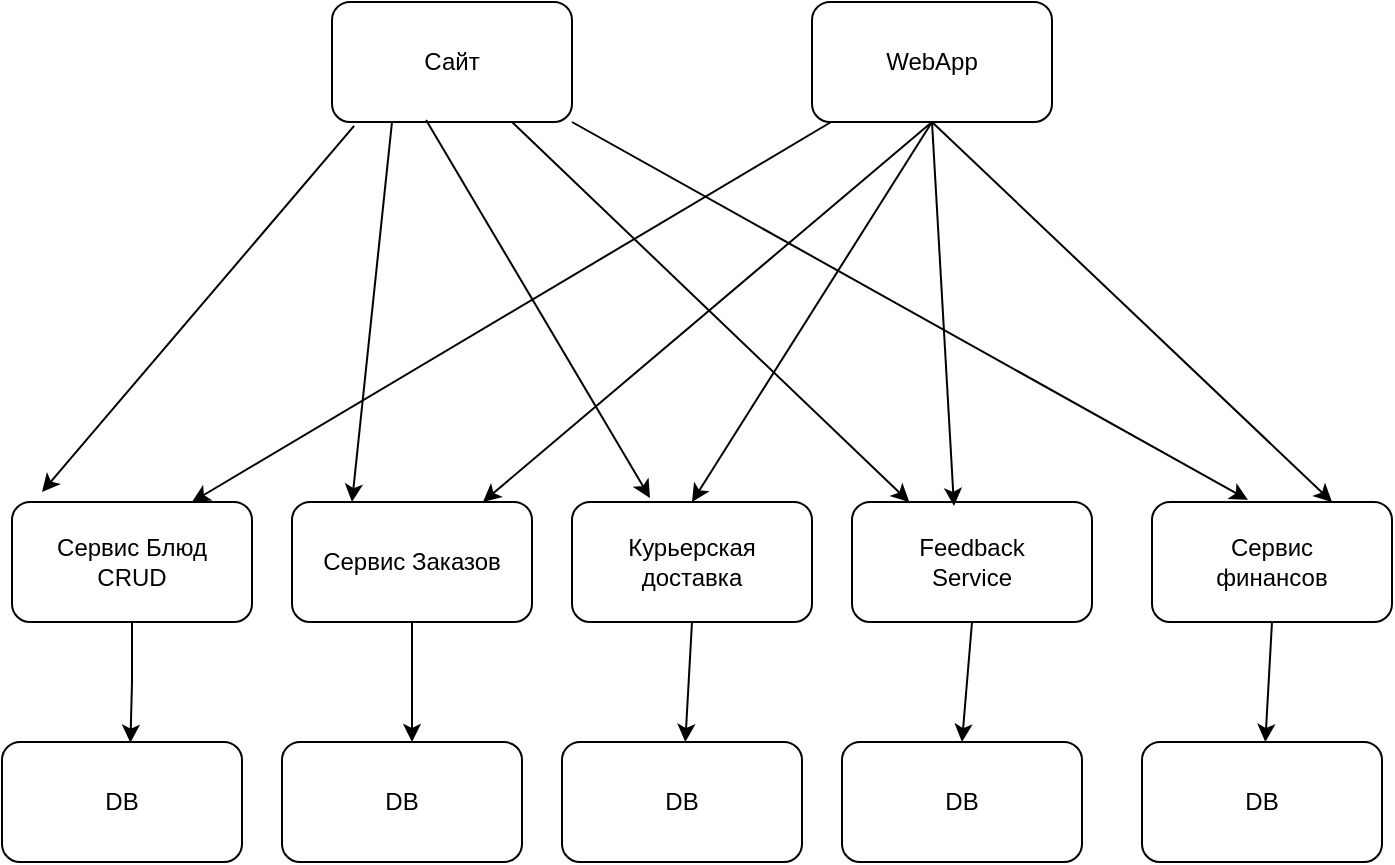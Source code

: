<mxfile version="20.2.7" type="github">
  <diagram id="C5RBs43oDa-KdzZeNtuy" name="Page-1">
    <mxGraphModel dx="1038" dy="632" grid="1" gridSize="10" guides="1" tooltips="1" connect="1" arrows="1" fold="1" page="1" pageScale="1" pageWidth="827" pageHeight="1169" math="0" shadow="0">
      <root>
        <mxCell id="WIyWlLk6GJQsqaUBKTNV-0" />
        <mxCell id="WIyWlLk6GJQsqaUBKTNV-1" parent="WIyWlLk6GJQsqaUBKTNV-0" />
        <mxCell id="zP8aXsK4JdXw15GKPd17-0" value="WebApp" style="rounded=1;whiteSpace=wrap;html=1;" vertex="1" parent="WIyWlLk6GJQsqaUBKTNV-1">
          <mxGeometry x="460" y="100" width="120" height="60" as="geometry" />
        </mxCell>
        <mxCell id="zP8aXsK4JdXw15GKPd17-1" value="Сайт" style="rounded=1;whiteSpace=wrap;html=1;" vertex="1" parent="WIyWlLk6GJQsqaUBKTNV-1">
          <mxGeometry x="220" y="100" width="120" height="60" as="geometry" />
        </mxCell>
        <mxCell id="zP8aXsK4JdXw15GKPd17-25" style="edgeStyle=orthogonalEdgeStyle;rounded=0;orthogonalLoop=1;jettySize=auto;html=1;entryX=0.535;entryY=0.006;entryDx=0;entryDy=0;entryPerimeter=0;" edge="1" parent="WIyWlLk6GJQsqaUBKTNV-1" source="zP8aXsK4JdXw15GKPd17-2" target="zP8aXsK4JdXw15GKPd17-20">
          <mxGeometry relative="1" as="geometry" />
        </mxCell>
        <mxCell id="zP8aXsK4JdXw15GKPd17-2" value="&lt;div&gt;Сервис Блюд &lt;br&gt;&lt;/div&gt;&lt;div&gt;CRUD&lt;br&gt; &lt;/div&gt;" style="rounded=1;whiteSpace=wrap;html=1;" vertex="1" parent="WIyWlLk6GJQsqaUBKTNV-1">
          <mxGeometry x="60" y="350" width="120" height="60" as="geometry" />
        </mxCell>
        <mxCell id="zP8aXsK4JdXw15GKPd17-3" value="Сервис Заказов" style="rounded=1;whiteSpace=wrap;html=1;" vertex="1" parent="WIyWlLk6GJQsqaUBKTNV-1">
          <mxGeometry x="200" y="350" width="120" height="60" as="geometry" />
        </mxCell>
        <mxCell id="zP8aXsK4JdXw15GKPd17-4" value="&lt;div&gt;Курьерская&lt;/div&gt;&lt;div&gt;доставка&lt;br&gt;&lt;/div&gt;" style="rounded=1;whiteSpace=wrap;html=1;" vertex="1" parent="WIyWlLk6GJQsqaUBKTNV-1">
          <mxGeometry x="340" y="350" width="120" height="60" as="geometry" />
        </mxCell>
        <mxCell id="zP8aXsK4JdXw15GKPd17-5" value="&lt;div&gt;Feedback&lt;/div&gt;&lt;div&gt;Service&lt;br&gt;&lt;/div&gt;" style="rounded=1;whiteSpace=wrap;html=1;" vertex="1" parent="WIyWlLk6GJQsqaUBKTNV-1">
          <mxGeometry x="480" y="350" width="120" height="60" as="geometry" />
        </mxCell>
        <mxCell id="zP8aXsK4JdXw15GKPd17-6" value="&lt;div&gt;Сервис&lt;/div&gt;&lt;div&gt;финансов&lt;br&gt;&lt;/div&gt;" style="rounded=1;whiteSpace=wrap;html=1;" vertex="1" parent="WIyWlLk6GJQsqaUBKTNV-1">
          <mxGeometry x="630" y="350" width="120" height="60" as="geometry" />
        </mxCell>
        <mxCell id="zP8aXsK4JdXw15GKPd17-10" value="" style="endArrow=classic;html=1;rounded=0;exitX=0.092;exitY=1.033;exitDx=0;exitDy=0;exitPerimeter=0;entryX=0.125;entryY=-0.083;entryDx=0;entryDy=0;entryPerimeter=0;" edge="1" parent="WIyWlLk6GJQsqaUBKTNV-1" source="zP8aXsK4JdXw15GKPd17-1" target="zP8aXsK4JdXw15GKPd17-2">
          <mxGeometry width="50" height="50" relative="1" as="geometry">
            <mxPoint x="360" y="320" as="sourcePoint" />
            <mxPoint x="410" y="270" as="targetPoint" />
          </mxGeometry>
        </mxCell>
        <mxCell id="zP8aXsK4JdXw15GKPd17-11" value="" style="endArrow=classic;html=1;rounded=0;entryX=0.75;entryY=0;entryDx=0;entryDy=0;" edge="1" parent="WIyWlLk6GJQsqaUBKTNV-1" source="zP8aXsK4JdXw15GKPd17-0" target="zP8aXsK4JdXw15GKPd17-2">
          <mxGeometry width="50" height="50" relative="1" as="geometry">
            <mxPoint x="360" y="320" as="sourcePoint" />
            <mxPoint x="410" y="270" as="targetPoint" />
          </mxGeometry>
        </mxCell>
        <mxCell id="zP8aXsK4JdXw15GKPd17-12" value="" style="endArrow=classic;html=1;rounded=0;entryX=0.25;entryY=0;entryDx=0;entryDy=0;exitX=0.25;exitY=1;exitDx=0;exitDy=0;" edge="1" parent="WIyWlLk6GJQsqaUBKTNV-1" source="zP8aXsK4JdXw15GKPd17-1" target="zP8aXsK4JdXw15GKPd17-3">
          <mxGeometry width="50" height="50" relative="1" as="geometry">
            <mxPoint x="479.545" y="170" as="sourcePoint" />
            <mxPoint x="160" y="360" as="targetPoint" />
          </mxGeometry>
        </mxCell>
        <mxCell id="zP8aXsK4JdXw15GKPd17-13" value="" style="endArrow=classic;html=1;rounded=0;entryX=0.325;entryY=-0.033;entryDx=0;entryDy=0;exitX=0.392;exitY=0.983;exitDx=0;exitDy=0;exitPerimeter=0;entryPerimeter=0;" edge="1" parent="WIyWlLk6GJQsqaUBKTNV-1" source="zP8aXsK4JdXw15GKPd17-1" target="zP8aXsK4JdXw15GKPd17-4">
          <mxGeometry width="50" height="50" relative="1" as="geometry">
            <mxPoint x="260" y="170" as="sourcePoint" />
            <mxPoint x="240" y="360" as="targetPoint" />
          </mxGeometry>
        </mxCell>
        <mxCell id="zP8aXsK4JdXw15GKPd17-14" value="" style="endArrow=classic;html=1;rounded=0;exitX=0.75;exitY=1;exitDx=0;exitDy=0;" edge="1" parent="WIyWlLk6GJQsqaUBKTNV-1" source="zP8aXsK4JdXw15GKPd17-1" target="zP8aXsK4JdXw15GKPd17-5">
          <mxGeometry width="50" height="50" relative="1" as="geometry">
            <mxPoint x="277.04" y="168.98" as="sourcePoint" />
            <mxPoint x="389" y="358.02" as="targetPoint" />
          </mxGeometry>
        </mxCell>
        <mxCell id="zP8aXsK4JdXw15GKPd17-15" value="" style="endArrow=classic;html=1;rounded=0;exitX=1;exitY=1;exitDx=0;exitDy=0;entryX=0.4;entryY=-0.017;entryDx=0;entryDy=0;entryPerimeter=0;" edge="1" parent="WIyWlLk6GJQsqaUBKTNV-1" source="zP8aXsK4JdXw15GKPd17-1" target="zP8aXsK4JdXw15GKPd17-6">
          <mxGeometry width="50" height="50" relative="1" as="geometry">
            <mxPoint x="320" y="170" as="sourcePoint" />
            <mxPoint x="518.636" y="360" as="targetPoint" />
          </mxGeometry>
        </mxCell>
        <mxCell id="zP8aXsK4JdXw15GKPd17-16" value="" style="endArrow=classic;html=1;rounded=0;exitX=0.5;exitY=1;exitDx=0;exitDy=0;" edge="1" parent="WIyWlLk6GJQsqaUBKTNV-1" source="zP8aXsK4JdXw15GKPd17-0" target="zP8aXsK4JdXw15GKPd17-3">
          <mxGeometry width="50" height="50" relative="1" as="geometry">
            <mxPoint x="479.545" y="170" as="sourcePoint" />
            <mxPoint x="160" y="360" as="targetPoint" />
          </mxGeometry>
        </mxCell>
        <mxCell id="zP8aXsK4JdXw15GKPd17-17" value="" style="endArrow=classic;html=1;rounded=0;exitX=0.5;exitY=1;exitDx=0;exitDy=0;entryX=0.5;entryY=0;entryDx=0;entryDy=0;" edge="1" parent="WIyWlLk6GJQsqaUBKTNV-1" source="zP8aXsK4JdXw15GKPd17-0" target="zP8aXsK4JdXw15GKPd17-4">
          <mxGeometry width="50" height="50" relative="1" as="geometry">
            <mxPoint x="530" y="170" as="sourcePoint" />
            <mxPoint x="305.455" y="360" as="targetPoint" />
          </mxGeometry>
        </mxCell>
        <mxCell id="zP8aXsK4JdXw15GKPd17-18" value="" style="endArrow=classic;html=1;rounded=0;exitX=0.5;exitY=1;exitDx=0;exitDy=0;entryX=0.425;entryY=0.033;entryDx=0;entryDy=0;entryPerimeter=0;" edge="1" parent="WIyWlLk6GJQsqaUBKTNV-1" source="zP8aXsK4JdXw15GKPd17-0" target="zP8aXsK4JdXw15GKPd17-5">
          <mxGeometry width="50" height="50" relative="1" as="geometry">
            <mxPoint x="530" y="170" as="sourcePoint" />
            <mxPoint x="410" y="360" as="targetPoint" />
          </mxGeometry>
        </mxCell>
        <mxCell id="zP8aXsK4JdXw15GKPd17-19" value="" style="endArrow=classic;html=1;rounded=0;exitX=0.5;exitY=1;exitDx=0;exitDy=0;entryX=0.75;entryY=0;entryDx=0;entryDy=0;" edge="1" parent="WIyWlLk6GJQsqaUBKTNV-1" source="zP8aXsK4JdXw15GKPd17-0" target="zP8aXsK4JdXw15GKPd17-6">
          <mxGeometry width="50" height="50" relative="1" as="geometry">
            <mxPoint x="530" y="170" as="sourcePoint" />
            <mxPoint x="541" y="361.98" as="targetPoint" />
          </mxGeometry>
        </mxCell>
        <mxCell id="zP8aXsK4JdXw15GKPd17-20" value="DB" style="rounded=1;whiteSpace=wrap;html=1;" vertex="1" parent="WIyWlLk6GJQsqaUBKTNV-1">
          <mxGeometry x="55" y="470" width="120" height="60" as="geometry" />
        </mxCell>
        <mxCell id="zP8aXsK4JdXw15GKPd17-21" value="DB" style="rounded=1;whiteSpace=wrap;html=1;" vertex="1" parent="WIyWlLk6GJQsqaUBKTNV-1">
          <mxGeometry x="195" y="470" width="120" height="60" as="geometry" />
        </mxCell>
        <mxCell id="zP8aXsK4JdXw15GKPd17-22" value="DB" style="rounded=1;whiteSpace=wrap;html=1;" vertex="1" parent="WIyWlLk6GJQsqaUBKTNV-1">
          <mxGeometry x="335" y="470" width="120" height="60" as="geometry" />
        </mxCell>
        <mxCell id="zP8aXsK4JdXw15GKPd17-23" value="DB" style="rounded=1;whiteSpace=wrap;html=1;" vertex="1" parent="WIyWlLk6GJQsqaUBKTNV-1">
          <mxGeometry x="475" y="470" width="120" height="60" as="geometry" />
        </mxCell>
        <mxCell id="zP8aXsK4JdXw15GKPd17-24" value="DB" style="rounded=1;whiteSpace=wrap;html=1;" vertex="1" parent="WIyWlLk6GJQsqaUBKTNV-1">
          <mxGeometry x="625" y="470" width="120" height="60" as="geometry" />
        </mxCell>
        <mxCell id="zP8aXsK4JdXw15GKPd17-28" value="" style="endArrow=classic;html=1;rounded=0;exitX=0.5;exitY=1;exitDx=0;exitDy=0;" edge="1" parent="WIyWlLk6GJQsqaUBKTNV-1" source="zP8aXsK4JdXw15GKPd17-3">
          <mxGeometry width="50" height="50" relative="1" as="geometry">
            <mxPoint x="290" y="370" as="sourcePoint" />
            <mxPoint x="260" y="470" as="targetPoint" />
          </mxGeometry>
        </mxCell>
        <mxCell id="zP8aXsK4JdXw15GKPd17-29" value="" style="endArrow=classic;html=1;rounded=0;exitX=0.5;exitY=1;exitDx=0;exitDy=0;" edge="1" parent="WIyWlLk6GJQsqaUBKTNV-1" source="zP8aXsK4JdXw15GKPd17-4" target="zP8aXsK4JdXw15GKPd17-22">
          <mxGeometry width="50" height="50" relative="1" as="geometry">
            <mxPoint x="270" y="420" as="sourcePoint" />
            <mxPoint x="270" y="480" as="targetPoint" />
          </mxGeometry>
        </mxCell>
        <mxCell id="zP8aXsK4JdXw15GKPd17-30" value="" style="endArrow=classic;html=1;rounded=0;exitX=0.5;exitY=1;exitDx=0;exitDy=0;entryX=0.5;entryY=0;entryDx=0;entryDy=0;" edge="1" parent="WIyWlLk6GJQsqaUBKTNV-1" source="zP8aXsK4JdXw15GKPd17-5" target="zP8aXsK4JdXw15GKPd17-23">
          <mxGeometry width="50" height="50" relative="1" as="geometry">
            <mxPoint x="410" y="420" as="sourcePoint" />
            <mxPoint x="406.667" y="480" as="targetPoint" />
          </mxGeometry>
        </mxCell>
        <mxCell id="zP8aXsK4JdXw15GKPd17-31" value="" style="endArrow=classic;html=1;rounded=0;exitX=0.5;exitY=1;exitDx=0;exitDy=0;" edge="1" parent="WIyWlLk6GJQsqaUBKTNV-1" source="zP8aXsK4JdXw15GKPd17-6" target="zP8aXsK4JdXw15GKPd17-24">
          <mxGeometry width="50" height="50" relative="1" as="geometry">
            <mxPoint x="550" y="420" as="sourcePoint" />
            <mxPoint x="545" y="480" as="targetPoint" />
          </mxGeometry>
        </mxCell>
      </root>
    </mxGraphModel>
  </diagram>
</mxfile>
